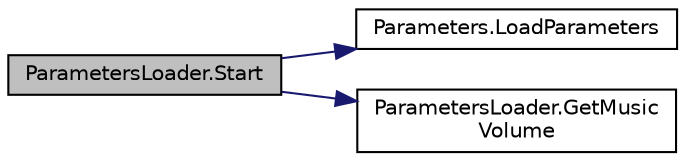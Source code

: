 digraph "ParametersLoader.Start"
{
  edge [fontname="Helvetica",fontsize="10",labelfontname="Helvetica",labelfontsize="10"];
  node [fontname="Helvetica",fontsize="10",shape=record];
  rankdir="LR";
  Node16 [label="ParametersLoader.Start",height=0.2,width=0.4,color="black", fillcolor="grey75", style="filled", fontcolor="black"];
  Node16 -> Node17 [color="midnightblue",fontsize="10",style="solid",fontname="Helvetica"];
  Node17 [label="Parameters.LoadParameters",height=0.2,width=0.4,color="black", fillcolor="white", style="filled",URL="$class_parameters.html#adeed4b45e120cbbba31153e7c8e2dc9a"];
  Node16 -> Node18 [color="midnightblue",fontsize="10",style="solid",fontname="Helvetica"];
  Node18 [label="ParametersLoader.GetMusic\lVolume",height=0.2,width=0.4,color="black", fillcolor="white", style="filled",URL="$class_parameters_loader.html#afeda242af9632639661957a7a46c8a1a"];
}
